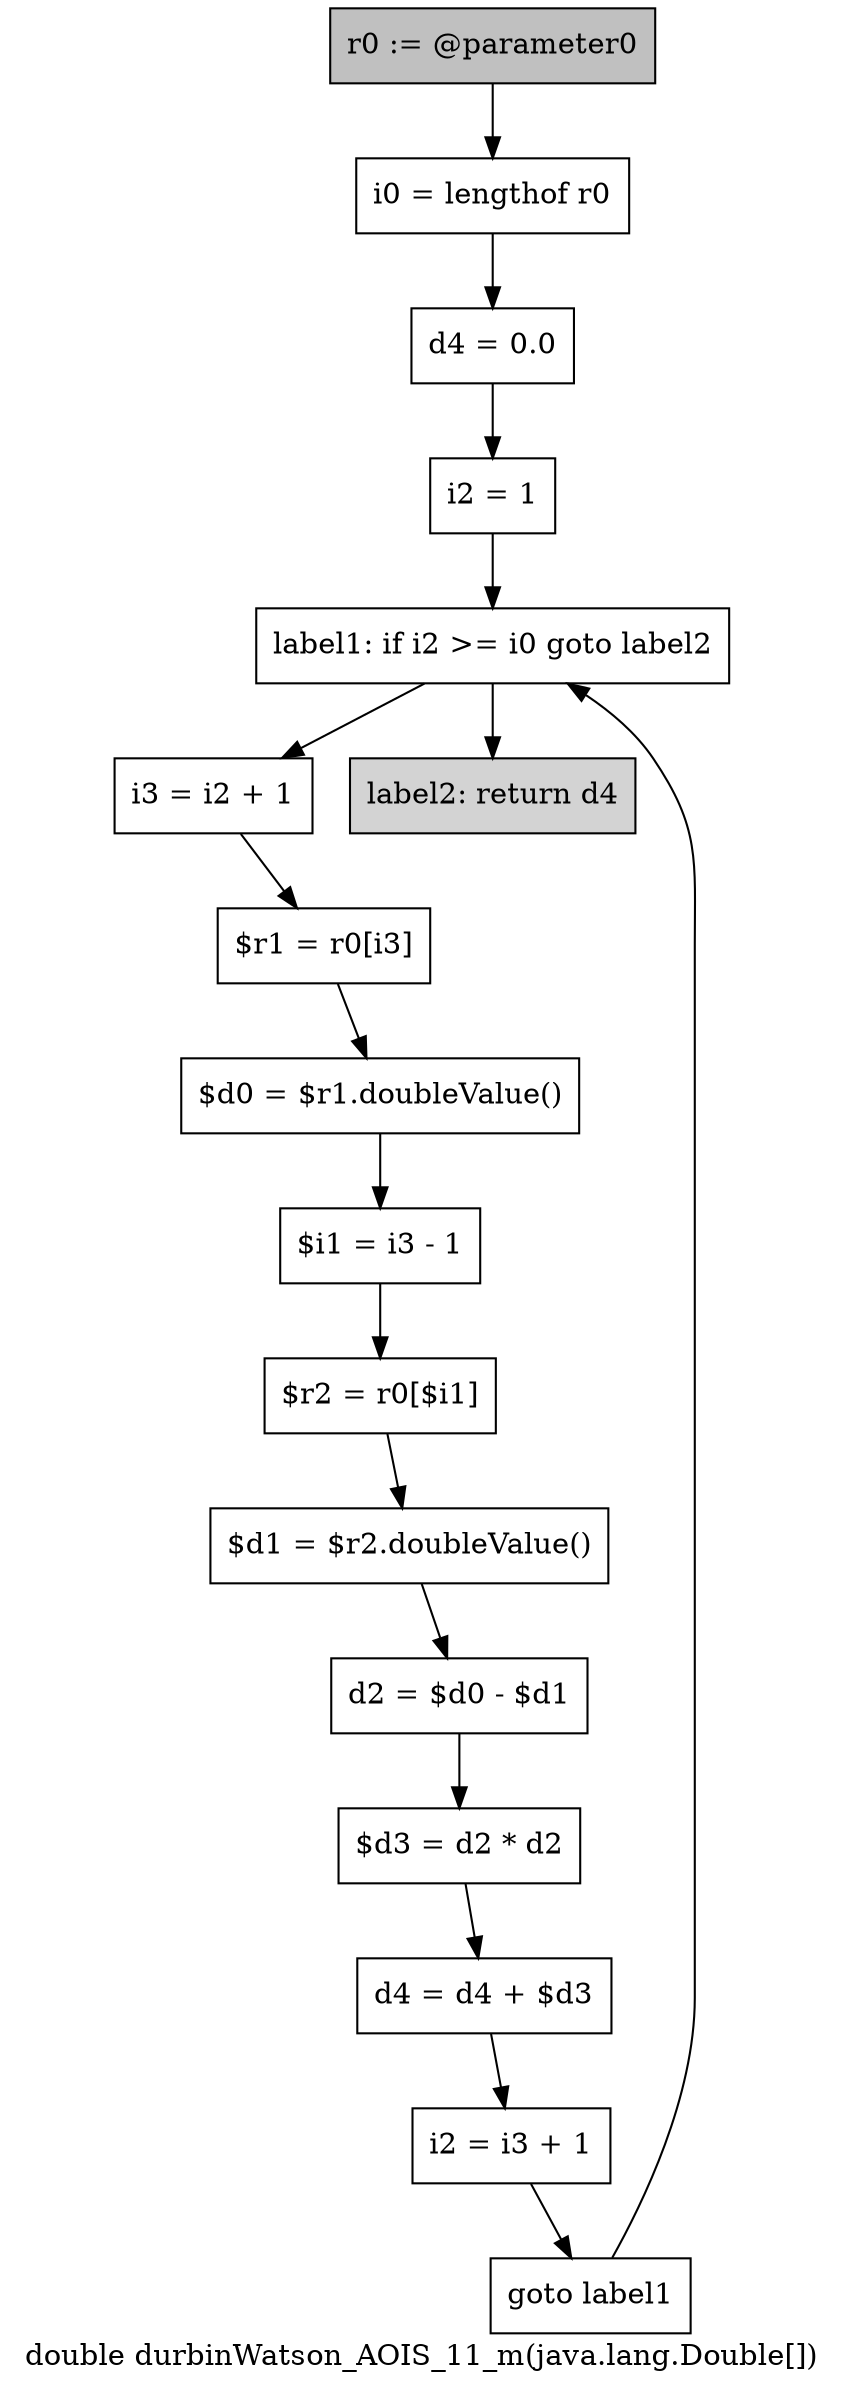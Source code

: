 digraph "double durbinWatson_AOIS_11_m(java.lang.Double[])" {
    label="double durbinWatson_AOIS_11_m(java.lang.Double[])";
    node [shape=box];
    "0" [style=filled,fillcolor=gray,label="r0 := @parameter0",];
    "1" [label="i0 = lengthof r0",];
    "0"->"1";
    "2" [label="d4 = 0.0",];
    "1"->"2";
    "3" [label="i2 = 1",];
    "2"->"3";
    "4" [label="label1: if i2 >= i0 goto label2",];
    "3"->"4";
    "5" [label="i3 = i2 + 1",];
    "4"->"5";
    "16" [style=filled,fillcolor=lightgray,label="label2: return d4",];
    "4"->"16";
    "6" [label="$r1 = r0[i3]",];
    "5"->"6";
    "7" [label="$d0 = $r1.doubleValue()",];
    "6"->"7";
    "8" [label="$i1 = i3 - 1",];
    "7"->"8";
    "9" [label="$r2 = r0[$i1]",];
    "8"->"9";
    "10" [label="$d1 = $r2.doubleValue()",];
    "9"->"10";
    "11" [label="d2 = $d0 - $d1",];
    "10"->"11";
    "12" [label="$d3 = d2 * d2",];
    "11"->"12";
    "13" [label="d4 = d4 + $d3",];
    "12"->"13";
    "14" [label="i2 = i3 + 1",];
    "13"->"14";
    "15" [label="goto label1",];
    "14"->"15";
    "15"->"4";
}
